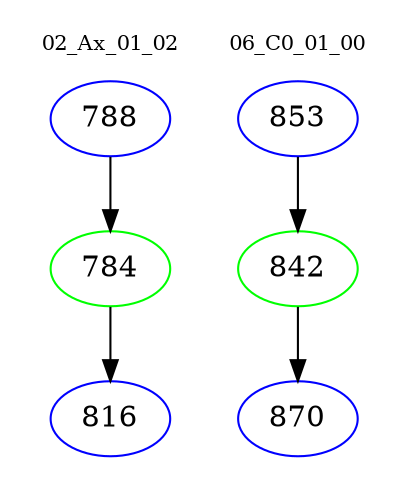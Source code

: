digraph{
subgraph cluster_0 {
color = white
label = "02_Ax_01_02";
fontsize=10;
T0_788 [label="788", color="blue"]
T0_788 -> T0_784 [color="black"]
T0_784 [label="784", color="green"]
T0_784 -> T0_816 [color="black"]
T0_816 [label="816", color="blue"]
}
subgraph cluster_1 {
color = white
label = "06_C0_01_00";
fontsize=10;
T1_853 [label="853", color="blue"]
T1_853 -> T1_842 [color="black"]
T1_842 [label="842", color="green"]
T1_842 -> T1_870 [color="black"]
T1_870 [label="870", color="blue"]
}
}
